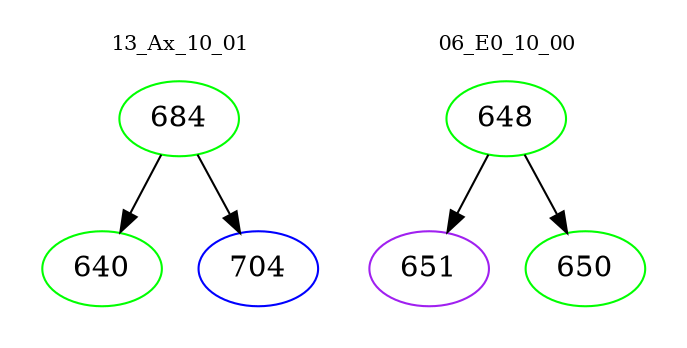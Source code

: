 digraph{
subgraph cluster_0 {
color = white
label = "13_Ax_10_01";
fontsize=10;
T0_684 [label="684", color="green"]
T0_684 -> T0_640 [color="black"]
T0_640 [label="640", color="green"]
T0_684 -> T0_704 [color="black"]
T0_704 [label="704", color="blue"]
}
subgraph cluster_1 {
color = white
label = "06_E0_10_00";
fontsize=10;
T1_648 [label="648", color="green"]
T1_648 -> T1_651 [color="black"]
T1_651 [label="651", color="purple"]
T1_648 -> T1_650 [color="black"]
T1_650 [label="650", color="green"]
}
}
